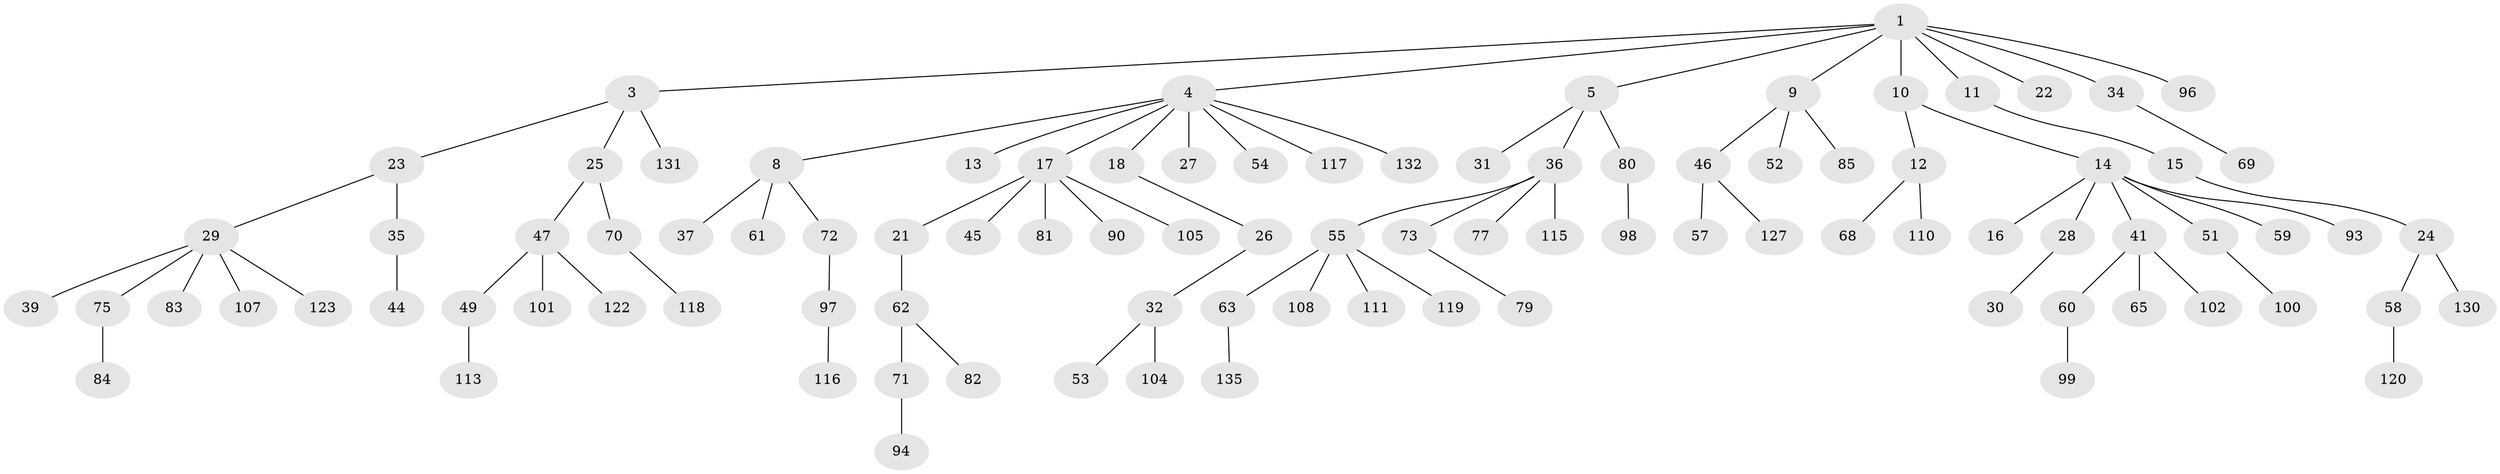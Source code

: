 // Generated by graph-tools (version 1.1) at 2025/52/02/27/25 19:52:12]
// undirected, 96 vertices, 95 edges
graph export_dot {
graph [start="1"]
  node [color=gray90,style=filled];
  1 [super="+2"];
  3 [super="+20"];
  4 [super="+7"];
  5 [super="+6"];
  8;
  9 [super="+74"];
  10;
  11;
  12 [super="+48"];
  13 [super="+19"];
  14 [super="+38"];
  15;
  16 [super="+86"];
  17 [super="+42"];
  18;
  21;
  22;
  23;
  24 [super="+50"];
  25 [super="+33"];
  26 [super="+125"];
  27 [super="+128"];
  28;
  29 [super="+91"];
  30;
  31 [super="+87"];
  32 [super="+126"];
  34;
  35 [super="+40"];
  36 [super="+66"];
  37;
  39 [super="+88"];
  41 [super="+43"];
  44;
  45 [super="+56"];
  46 [super="+114"];
  47 [super="+64"];
  49;
  51;
  52;
  53;
  54;
  55 [super="+76"];
  57;
  58 [super="+106"];
  59;
  60;
  61;
  62 [super="+67"];
  63 [super="+89"];
  65 [super="+129"];
  68 [super="+121"];
  69 [super="+78"];
  70 [super="+124"];
  71 [super="+92"];
  72;
  73 [super="+134"];
  75;
  77;
  79 [super="+133"];
  80 [super="+136"];
  81;
  82 [super="+103"];
  83;
  84;
  85 [super="+95"];
  90;
  93;
  94 [super="+109"];
  96;
  97 [super="+112"];
  98;
  99;
  100;
  101;
  102;
  104;
  105;
  107;
  108;
  110;
  111;
  113;
  115;
  116;
  117;
  118;
  119;
  120;
  122;
  123;
  127;
  130;
  131;
  132;
  135;
  1 -- 4;
  1 -- 9;
  1 -- 10;
  1 -- 11;
  1 -- 22;
  1 -- 34;
  1 -- 96;
  1 -- 3;
  1 -- 5;
  3 -- 131;
  3 -- 25;
  3 -- 23;
  4 -- 17;
  4 -- 27;
  4 -- 132;
  4 -- 18;
  4 -- 117;
  4 -- 54;
  4 -- 8;
  4 -- 13;
  5 -- 36;
  5 -- 80;
  5 -- 31;
  8 -- 37;
  8 -- 61;
  8 -- 72;
  9 -- 46;
  9 -- 52;
  9 -- 85;
  10 -- 12;
  10 -- 14;
  11 -- 15;
  12 -- 110;
  12 -- 68;
  14 -- 16;
  14 -- 28;
  14 -- 41;
  14 -- 59;
  14 -- 51;
  14 -- 93;
  15 -- 24;
  17 -- 21;
  17 -- 45;
  17 -- 81;
  17 -- 90;
  17 -- 105;
  18 -- 26;
  21 -- 62;
  23 -- 29;
  23 -- 35;
  24 -- 58;
  24 -- 130;
  25 -- 70;
  25 -- 47;
  26 -- 32;
  28 -- 30;
  29 -- 39;
  29 -- 75;
  29 -- 83;
  29 -- 107;
  29 -- 123;
  32 -- 53;
  32 -- 104;
  34 -- 69;
  35 -- 44;
  36 -- 55;
  36 -- 77;
  36 -- 115;
  36 -- 73;
  41 -- 102;
  41 -- 65;
  41 -- 60;
  46 -- 57;
  46 -- 127;
  47 -- 49;
  47 -- 101;
  47 -- 122;
  49 -- 113;
  51 -- 100;
  55 -- 63;
  55 -- 119;
  55 -- 108;
  55 -- 111;
  58 -- 120;
  60 -- 99;
  62 -- 82;
  62 -- 71;
  63 -- 135;
  70 -- 118;
  71 -- 94;
  72 -- 97;
  73 -- 79;
  75 -- 84;
  80 -- 98;
  97 -- 116;
}
